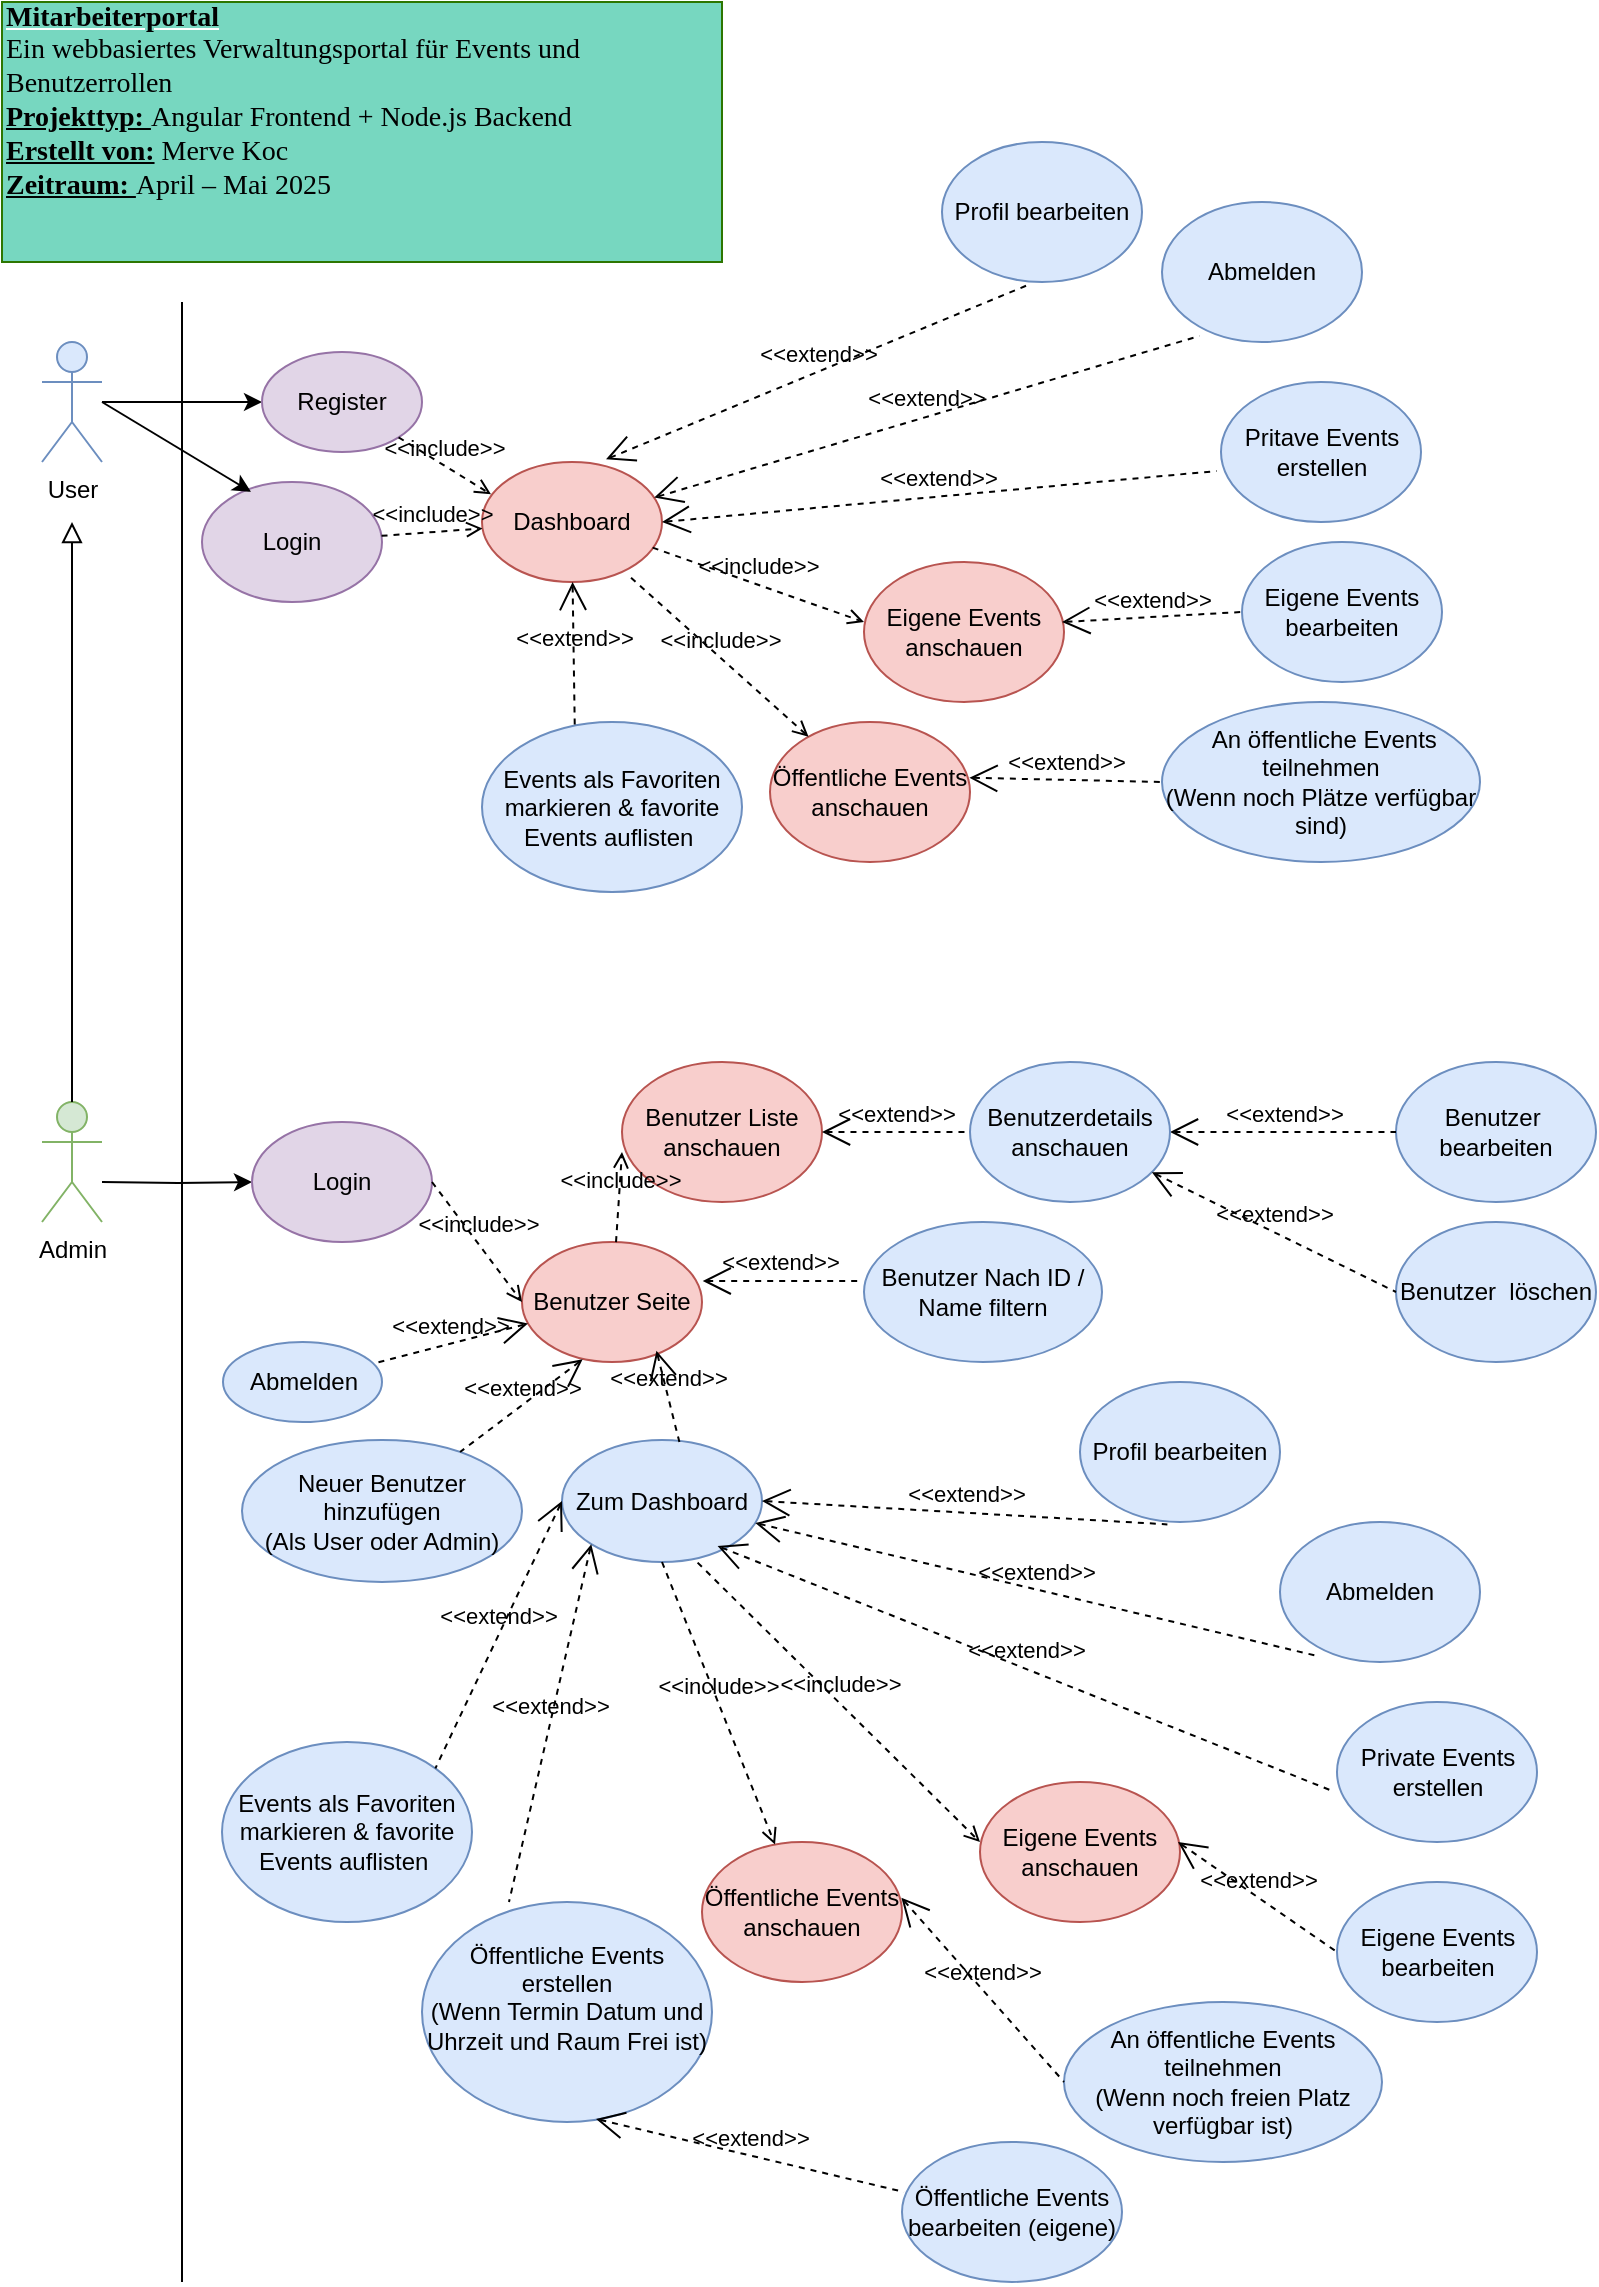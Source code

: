 <mxfile version="27.0.2">
  <diagram id="C5RBs43oDa-KdzZeNtuy" name="Page-1">
    <mxGraphModel dx="1426" dy="841" grid="1" gridSize="10" guides="1" tooltips="1" connect="1" arrows="1" fold="1" page="1" pageScale="1" pageWidth="827" pageHeight="1169" math="0" shadow="0">
      <root>
        <mxCell id="WIyWlLk6GJQsqaUBKTNV-0" />
        <mxCell id="WIyWlLk6GJQsqaUBKTNV-1" parent="WIyWlLk6GJQsqaUBKTNV-0" />
        <mxCell id="_L9KGP1lSlUrzWMtIWnS-0" value="User" style="shape=umlActor;verticalLabelPosition=bottom;verticalAlign=top;html=1;outlineConnect=0;fillColor=#dae8fc;strokeColor=#6c8ebf;" parent="WIyWlLk6GJQsqaUBKTNV-1" vertex="1">
          <mxGeometry x="50" y="180" width="30" height="60" as="geometry" />
        </mxCell>
        <mxCell id="_L9KGP1lSlUrzWMtIWnS-47" style="edgeStyle=orthogonalEdgeStyle;rounded=0;orthogonalLoop=1;jettySize=auto;html=1;entryX=0;entryY=0.5;entryDx=0;entryDy=0;" parent="WIyWlLk6GJQsqaUBKTNV-1" target="_L9KGP1lSlUrzWMtIWnS-42" edge="1">
          <mxGeometry relative="1" as="geometry">
            <mxPoint x="80" y="600" as="sourcePoint" />
          </mxGeometry>
        </mxCell>
        <mxCell id="_L9KGP1lSlUrzWMtIWnS-1" value="Admin" style="shape=umlActor;verticalLabelPosition=bottom;verticalAlign=top;html=1;outlineConnect=0;fillColor=#d5e8d4;strokeColor=#82b366;" parent="WIyWlLk6GJQsqaUBKTNV-1" vertex="1">
          <mxGeometry x="50" y="560" width="30" height="60" as="geometry" />
        </mxCell>
        <mxCell id="_L9KGP1lSlUrzWMtIWnS-2" value="" style="endArrow=none;html=1;rounded=0;" parent="WIyWlLk6GJQsqaUBKTNV-1" edge="1">
          <mxGeometry width="50" height="50" relative="1" as="geometry">
            <mxPoint x="120" y="1150" as="sourcePoint" />
            <mxPoint x="120" y="160" as="targetPoint" />
          </mxGeometry>
        </mxCell>
        <mxCell id="_L9KGP1lSlUrzWMtIWnS-3" value="Login" style="ellipse;whiteSpace=wrap;html=1;fillColor=#e1d5e7;strokeColor=#9673a6;" parent="WIyWlLk6GJQsqaUBKTNV-1" vertex="1">
          <mxGeometry x="130" y="250" width="90" height="60" as="geometry" />
        </mxCell>
        <mxCell id="_L9KGP1lSlUrzWMtIWnS-4" value="" style="endArrow=classic;html=1;rounded=0;entryX=0.272;entryY=0.082;entryDx=0;entryDy=0;entryPerimeter=0;" parent="WIyWlLk6GJQsqaUBKTNV-1" target="_L9KGP1lSlUrzWMtIWnS-3" edge="1">
          <mxGeometry width="50" height="50" relative="1" as="geometry">
            <mxPoint x="80" y="210" as="sourcePoint" />
            <mxPoint x="280" y="220" as="targetPoint" />
            <Array as="points" />
          </mxGeometry>
        </mxCell>
        <mxCell id="_L9KGP1lSlUrzWMtIWnS-6" value="" style="endArrow=classic;html=1;rounded=0;" parent="WIyWlLk6GJQsqaUBKTNV-1" source="_L9KGP1lSlUrzWMtIWnS-0" edge="1">
          <mxGeometry width="50" height="50" relative="1" as="geometry">
            <mxPoint x="110" y="250" as="sourcePoint" />
            <mxPoint x="160" y="210" as="targetPoint" />
          </mxGeometry>
        </mxCell>
        <mxCell id="_L9KGP1lSlUrzWMtIWnS-7" value="Register" style="ellipse;whiteSpace=wrap;html=1;fillColor=#e1d5e7;strokeColor=#9673a6;" parent="WIyWlLk6GJQsqaUBKTNV-1" vertex="1">
          <mxGeometry x="160" y="185" width="80" height="50" as="geometry" />
        </mxCell>
        <mxCell id="_L9KGP1lSlUrzWMtIWnS-8" value="Dashboard" style="ellipse;whiteSpace=wrap;html=1;fillColor=#f8cecc;strokeColor=#b85450;" parent="WIyWlLk6GJQsqaUBKTNV-1" vertex="1">
          <mxGeometry x="270" y="240" width="90" height="60" as="geometry" />
        </mxCell>
        <mxCell id="_L9KGP1lSlUrzWMtIWnS-13" value="Profil bearbeiten" style="ellipse;whiteSpace=wrap;html=1;fillColor=#dae8fc;strokeColor=#6c8ebf;" parent="WIyWlLk6GJQsqaUBKTNV-1" vertex="1">
          <mxGeometry x="500" y="80" width="100" height="70" as="geometry" />
        </mxCell>
        <mxCell id="_L9KGP1lSlUrzWMtIWnS-15" value="Abmelden" style="ellipse;whiteSpace=wrap;html=1;fillColor=#dae8fc;strokeColor=#6c8ebf;" parent="WIyWlLk6GJQsqaUBKTNV-1" vertex="1">
          <mxGeometry x="610" y="110" width="100" height="70" as="geometry" />
        </mxCell>
        <mxCell id="_L9KGP1lSlUrzWMtIWnS-17" value="Pritave Events erstellen" style="ellipse;whiteSpace=wrap;html=1;fillColor=#dae8fc;strokeColor=#6c8ebf;" parent="WIyWlLk6GJQsqaUBKTNV-1" vertex="1">
          <mxGeometry x="639.5" y="200" width="100" height="70" as="geometry" />
        </mxCell>
        <mxCell id="_L9KGP1lSlUrzWMtIWnS-20" value="Eigene Events anschauen" style="ellipse;whiteSpace=wrap;html=1;fillColor=#f8cecc;strokeColor=#b85450;" parent="WIyWlLk6GJQsqaUBKTNV-1" vertex="1">
          <mxGeometry x="461" y="290" width="100" height="70" as="geometry" />
        </mxCell>
        <mxCell id="_L9KGP1lSlUrzWMtIWnS-22" value="Öffentliche Events anschauen" style="ellipse;whiteSpace=wrap;html=1;fillColor=#f8cecc;strokeColor=#b85450;" parent="WIyWlLk6GJQsqaUBKTNV-1" vertex="1">
          <mxGeometry x="414" y="370" width="100" height="70" as="geometry" />
        </mxCell>
        <mxCell id="_L9KGP1lSlUrzWMtIWnS-24" value="Eigene Events bearbeiten" style="ellipse;whiteSpace=wrap;html=1;fillColor=#dae8fc;strokeColor=#6c8ebf;" parent="WIyWlLk6GJQsqaUBKTNV-1" vertex="1">
          <mxGeometry x="650" y="280" width="100" height="70" as="geometry" />
        </mxCell>
        <mxCell id="_L9KGP1lSlUrzWMtIWnS-26" value="&amp;nbsp;An öffentliche Events teilnehmen&lt;div&gt;(Wenn noch Plätze verfügbar sind)&lt;/div&gt;" style="ellipse;whiteSpace=wrap;html=1;fillColor=#dae8fc;strokeColor=#6c8ebf;" parent="WIyWlLk6GJQsqaUBKTNV-1" vertex="1">
          <mxGeometry x="610" y="360" width="159" height="80" as="geometry" />
        </mxCell>
        <mxCell id="_L9KGP1lSlUrzWMtIWnS-27" value="&amp;lt;&amp;lt;include&amp;gt;&amp;gt;" style="edgeStyle=none;html=1;endArrow=open;verticalAlign=bottom;dashed=1;labelBackgroundColor=none;rounded=0;exitX=1;exitY=1;exitDx=0;exitDy=0;entryX=0.05;entryY=0.269;entryDx=0;entryDy=0;entryPerimeter=0;" parent="WIyWlLk6GJQsqaUBKTNV-1" source="_L9KGP1lSlUrzWMtIWnS-7" target="_L9KGP1lSlUrzWMtIWnS-8" edge="1">
          <mxGeometry width="160" relative="1" as="geometry">
            <mxPoint x="130" y="250" as="sourcePoint" />
            <mxPoint x="290" y="250" as="targetPoint" />
          </mxGeometry>
        </mxCell>
        <mxCell id="_L9KGP1lSlUrzWMtIWnS-28" value="&amp;lt;&amp;lt;extend&amp;gt;&amp;gt;" style="edgeStyle=none;html=1;startArrow=open;endArrow=none;startSize=12;verticalAlign=bottom;dashed=1;labelBackgroundColor=none;rounded=0;entryX=0.437;entryY=1.017;entryDx=0;entryDy=0;entryPerimeter=0;exitX=0.689;exitY=-0.022;exitDx=0;exitDy=0;exitPerimeter=0;" parent="WIyWlLk6GJQsqaUBKTNV-1" source="_L9KGP1lSlUrzWMtIWnS-8" target="_L9KGP1lSlUrzWMtIWnS-13" edge="1">
          <mxGeometry width="160" relative="1" as="geometry">
            <mxPoint x="320" y="240" as="sourcePoint" />
            <mxPoint x="460" y="450" as="targetPoint" />
          </mxGeometry>
        </mxCell>
        <mxCell id="_L9KGP1lSlUrzWMtIWnS-29" value="&amp;lt;&amp;lt;extend&amp;gt;&amp;gt;" style="edgeStyle=none;html=1;startArrow=open;endArrow=none;startSize=12;verticalAlign=bottom;dashed=1;labelBackgroundColor=none;rounded=0;entryX=0.187;entryY=0.957;entryDx=0;entryDy=0;entryPerimeter=0;" parent="WIyWlLk6GJQsqaUBKTNV-1" source="_L9KGP1lSlUrzWMtIWnS-8" target="_L9KGP1lSlUrzWMtIWnS-15" edge="1">
          <mxGeometry width="160" relative="1" as="geometry">
            <mxPoint x="330" y="250" as="sourcePoint" />
            <mxPoint x="334" y="201" as="targetPoint" />
          </mxGeometry>
        </mxCell>
        <mxCell id="_L9KGP1lSlUrzWMtIWnS-30" value="&amp;lt;&amp;lt;extend&amp;gt;&amp;gt;" style="edgeStyle=none;html=1;startArrow=open;endArrow=none;startSize=12;verticalAlign=bottom;dashed=1;labelBackgroundColor=none;rounded=0;entryX=-0.022;entryY=0.636;entryDx=0;entryDy=0;entryPerimeter=0;exitX=1;exitY=0.5;exitDx=0;exitDy=0;" parent="WIyWlLk6GJQsqaUBKTNV-1" source="_L9KGP1lSlUrzWMtIWnS-8" target="_L9KGP1lSlUrzWMtIWnS-17" edge="1">
          <mxGeometry width="160" relative="1" as="geometry">
            <mxPoint x="350" y="255" as="sourcePoint" />
            <mxPoint x="409" y="197" as="targetPoint" />
          </mxGeometry>
        </mxCell>
        <mxCell id="_L9KGP1lSlUrzWMtIWnS-32" value="&amp;lt;&amp;lt;include&amp;gt;&amp;gt;" style="edgeStyle=none;html=1;endArrow=open;verticalAlign=bottom;dashed=1;labelBackgroundColor=none;rounded=0;entryX=0;entryY=0.429;entryDx=0;entryDy=0;entryPerimeter=0;exitX=0.948;exitY=0.714;exitDx=0;exitDy=0;exitPerimeter=0;" parent="WIyWlLk6GJQsqaUBKTNV-1" source="_L9KGP1lSlUrzWMtIWnS-8" target="_L9KGP1lSlUrzWMtIWnS-20" edge="1">
          <mxGeometry width="160" relative="1" as="geometry">
            <mxPoint x="350" y="280" as="sourcePoint" />
            <mxPoint x="510" y="280" as="targetPoint" />
          </mxGeometry>
        </mxCell>
        <mxCell id="_L9KGP1lSlUrzWMtIWnS-33" value="&amp;lt;&amp;lt;extend&amp;gt;&amp;gt;" style="edgeStyle=none;html=1;startArrow=open;endArrow=none;startSize=12;verticalAlign=bottom;dashed=1;labelBackgroundColor=none;rounded=0;entryX=0;entryY=0.5;entryDx=0;entryDy=0;exitX=0.99;exitY=0.429;exitDx=0;exitDy=0;exitPerimeter=0;" parent="WIyWlLk6GJQsqaUBKTNV-1" source="_L9KGP1lSlUrzWMtIWnS-20" target="_L9KGP1lSlUrzWMtIWnS-24" edge="1">
          <mxGeometry width="160" relative="1" as="geometry">
            <mxPoint x="371" y="271" as="sourcePoint" />
            <mxPoint x="469" y="220" as="targetPoint" />
          </mxGeometry>
        </mxCell>
        <mxCell id="_L9KGP1lSlUrzWMtIWnS-34" value="&amp;lt;&amp;lt;extend&amp;gt;&amp;gt;" style="edgeStyle=none;html=1;startArrow=open;endArrow=none;startSize=12;verticalAlign=bottom;dashed=1;labelBackgroundColor=none;rounded=0;entryX=0;entryY=0.5;entryDx=0;entryDy=0;exitX=0.997;exitY=0.398;exitDx=0;exitDy=0;exitPerimeter=0;" parent="WIyWlLk6GJQsqaUBKTNV-1" source="_L9KGP1lSlUrzWMtIWnS-22" target="_L9KGP1lSlUrzWMtIWnS-26" edge="1">
          <mxGeometry width="160" relative="1" as="geometry">
            <mxPoint x="490" y="362.5" as="sourcePoint" />
            <mxPoint x="570" y="357.5" as="targetPoint" />
          </mxGeometry>
        </mxCell>
        <mxCell id="_L9KGP1lSlUrzWMtIWnS-35" value="&amp;lt;&amp;lt;include&amp;gt;&amp;gt;" style="edgeStyle=none;html=1;endArrow=open;verticalAlign=bottom;dashed=1;labelBackgroundColor=none;rounded=0;exitX=0.828;exitY=0.964;exitDx=0;exitDy=0;exitPerimeter=0;" parent="WIyWlLk6GJQsqaUBKTNV-1" source="_L9KGP1lSlUrzWMtIWnS-8" target="_L9KGP1lSlUrzWMtIWnS-22" edge="1">
          <mxGeometry width="160" relative="1" as="geometry">
            <mxPoint x="350" y="310" as="sourcePoint" />
            <mxPoint x="430" y="300" as="targetPoint" />
          </mxGeometry>
        </mxCell>
        <mxCell id="_L9KGP1lSlUrzWMtIWnS-36" value="&amp;lt;&amp;lt;include&amp;gt;&amp;gt;" style="edgeStyle=none;html=1;endArrow=open;verticalAlign=bottom;dashed=1;labelBackgroundColor=none;rounded=0;" parent="WIyWlLk6GJQsqaUBKTNV-1" source="_L9KGP1lSlUrzWMtIWnS-3" target="_L9KGP1lSlUrzWMtIWnS-8" edge="1">
          <mxGeometry width="160" relative="1" as="geometry">
            <mxPoint x="220" y="320" as="sourcePoint" />
            <mxPoint x="380" y="320" as="targetPoint" />
          </mxGeometry>
        </mxCell>
        <mxCell id="_L9KGP1lSlUrzWMtIWnS-38" value="" style="endArrow=block;startArrow=none;endFill=0;startFill=0;endSize=8;html=1;verticalAlign=bottom;dashed=1;labelBackgroundColor=none;rounded=0;exitX=0.5;exitY=0;exitDx=0;exitDy=0;exitPerimeter=0;" parent="WIyWlLk6GJQsqaUBKTNV-1" source="_L9KGP1lSlUrzWMtIWnS-1" edge="1">
          <mxGeometry width="160" relative="1" as="geometry">
            <mxPoint x="-70" y="330" as="sourcePoint" />
            <mxPoint x="65" y="270" as="targetPoint" />
          </mxGeometry>
        </mxCell>
        <mxCell id="_L9KGP1lSlUrzWMtIWnS-40" value="" style="endArrow=none;html=1;rounded=0;exitX=0.5;exitY=0;exitDx=0;exitDy=0;exitPerimeter=0;" parent="WIyWlLk6GJQsqaUBKTNV-1" source="_L9KGP1lSlUrzWMtIWnS-1" edge="1">
          <mxGeometry width="50" height="50" relative="1" as="geometry">
            <mxPoint x="20" y="340" as="sourcePoint" />
            <mxPoint x="65" y="280" as="targetPoint" />
          </mxGeometry>
        </mxCell>
        <mxCell id="_L9KGP1lSlUrzWMtIWnS-42" value="Login" style="ellipse;whiteSpace=wrap;html=1;fillColor=#e1d5e7;strokeColor=#9673a6;" parent="WIyWlLk6GJQsqaUBKTNV-1" vertex="1">
          <mxGeometry x="155" y="570" width="90" height="60" as="geometry" />
        </mxCell>
        <mxCell id="_L9KGP1lSlUrzWMtIWnS-48" value="Benutzer Seite" style="ellipse;whiteSpace=wrap;html=1;fillColor=#f8cecc;strokeColor=#b85450;" parent="WIyWlLk6GJQsqaUBKTNV-1" vertex="1">
          <mxGeometry x="290" y="630" width="90" height="60" as="geometry" />
        </mxCell>
        <mxCell id="_L9KGP1lSlUrzWMtIWnS-49" value="&amp;lt;&amp;lt;include&amp;gt;&amp;gt;" style="edgeStyle=none;html=1;endArrow=open;verticalAlign=bottom;dashed=1;labelBackgroundColor=none;rounded=0;entryX=0;entryY=0.5;entryDx=0;entryDy=0;exitX=1;exitY=0.5;exitDx=0;exitDy=0;" parent="WIyWlLk6GJQsqaUBKTNV-1" source="_L9KGP1lSlUrzWMtIWnS-42" target="_L9KGP1lSlUrzWMtIWnS-48" edge="1">
          <mxGeometry width="160" relative="1" as="geometry">
            <mxPoint x="260" y="602" as="sourcePoint" />
            <mxPoint x="310" y="598" as="targetPoint" />
          </mxGeometry>
        </mxCell>
        <mxCell id="_L9KGP1lSlUrzWMtIWnS-51" value="Benutzer Liste anschauen" style="ellipse;whiteSpace=wrap;html=1;fillColor=#f8cecc;strokeColor=#b85450;" parent="WIyWlLk6GJQsqaUBKTNV-1" vertex="1">
          <mxGeometry x="340" y="540" width="100" height="70" as="geometry" />
        </mxCell>
        <mxCell id="_L9KGP1lSlUrzWMtIWnS-52" value="Benutzer&amp;nbsp; bearbeiten" style="ellipse;whiteSpace=wrap;html=1;fillColor=#dae8fc;strokeColor=#6c8ebf;" parent="WIyWlLk6GJQsqaUBKTNV-1" vertex="1">
          <mxGeometry x="727" y="540" width="100" height="70" as="geometry" />
        </mxCell>
        <mxCell id="_L9KGP1lSlUrzWMtIWnS-54" value="&amp;lt;&amp;lt;include&amp;gt;&amp;gt;" style="html=1;verticalAlign=bottom;labelBackgroundColor=none;endArrow=open;endFill=0;dashed=1;rounded=0;entryX=0;entryY=0.643;entryDx=0;entryDy=0;entryPerimeter=0;" parent="WIyWlLk6GJQsqaUBKTNV-1" source="_L9KGP1lSlUrzWMtIWnS-48" target="_L9KGP1lSlUrzWMtIWnS-51" edge="1">
          <mxGeometry width="160" relative="1" as="geometry">
            <mxPoint x="260" y="590" as="sourcePoint" />
            <mxPoint x="420" y="590" as="targetPoint" />
          </mxGeometry>
        </mxCell>
        <mxCell id="_L9KGP1lSlUrzWMtIWnS-55" value="&amp;lt;&amp;lt;extend&amp;gt;&amp;gt;" style="edgeStyle=none;html=1;startArrow=open;endArrow=none;startSize=12;verticalAlign=bottom;dashed=1;labelBackgroundColor=none;rounded=0;entryX=0;entryY=0.5;entryDx=0;entryDy=0;exitX=1;exitY=0.5;exitDx=0;exitDy=0;" parent="WIyWlLk6GJQsqaUBKTNV-1" source="_L9KGP1lSlUrzWMtIWnS-56" edge="1">
          <mxGeometry width="160" relative="1" as="geometry">
            <mxPoint x="514" y="610" as="sourcePoint" />
            <mxPoint x="727" y="575" as="targetPoint" />
          </mxGeometry>
        </mxCell>
        <mxCell id="_L9KGP1lSlUrzWMtIWnS-56" value="Benutzerdetails anschauen" style="ellipse;whiteSpace=wrap;html=1;fillColor=#dae8fc;strokeColor=#6c8ebf;" parent="WIyWlLk6GJQsqaUBKTNV-1" vertex="1">
          <mxGeometry x="514" y="540" width="100" height="70" as="geometry" />
        </mxCell>
        <mxCell id="_L9KGP1lSlUrzWMtIWnS-57" value="&amp;lt;&amp;lt;extend&amp;gt;&amp;gt;" style="edgeStyle=none;html=1;startArrow=open;endArrow=none;startSize=12;verticalAlign=bottom;dashed=1;labelBackgroundColor=none;rounded=0;exitX=1;exitY=0.5;exitDx=0;exitDy=0;" parent="WIyWlLk6GJQsqaUBKTNV-1" source="_L9KGP1lSlUrzWMtIWnS-51" target="_L9KGP1lSlUrzWMtIWnS-56" edge="1">
          <mxGeometry width="160" relative="1" as="geometry">
            <mxPoint x="560" y="610" as="sourcePoint" />
            <mxPoint x="660" y="610" as="targetPoint" />
          </mxGeometry>
        </mxCell>
        <mxCell id="_L9KGP1lSlUrzWMtIWnS-58" value="Benutzer Nach ID / Name filtern" style="ellipse;whiteSpace=wrap;html=1;fillColor=#dae8fc;strokeColor=#6c8ebf;" parent="WIyWlLk6GJQsqaUBKTNV-1" vertex="1">
          <mxGeometry x="461" y="620" width="119" height="70" as="geometry" />
        </mxCell>
        <mxCell id="_L9KGP1lSlUrzWMtIWnS-59" value="&amp;lt;&amp;lt;extend&amp;gt;&amp;gt;" style="edgeStyle=none;html=1;startArrow=open;endArrow=none;startSize=12;verticalAlign=bottom;dashed=1;labelBackgroundColor=none;rounded=0;exitX=1.004;exitY=0.325;exitDx=0;exitDy=0;entryX=-0.022;entryY=0.421;entryDx=0;entryDy=0;entryPerimeter=0;exitPerimeter=0;" parent="WIyWlLk6GJQsqaUBKTNV-1" source="_L9KGP1lSlUrzWMtIWnS-48" target="_L9KGP1lSlUrzWMtIWnS-58" edge="1">
          <mxGeometry width="160" relative="1" as="geometry">
            <mxPoint x="450" y="585" as="sourcePoint" />
            <mxPoint x="524" y="585" as="targetPoint" />
          </mxGeometry>
        </mxCell>
        <mxCell id="_L9KGP1lSlUrzWMtIWnS-60" value="Benutzer&amp;nbsp; löschen" style="ellipse;whiteSpace=wrap;html=1;fillColor=#dae8fc;strokeColor=#6c8ebf;" parent="WIyWlLk6GJQsqaUBKTNV-1" vertex="1">
          <mxGeometry x="727" y="620" width="100" height="70" as="geometry" />
        </mxCell>
        <mxCell id="_L9KGP1lSlUrzWMtIWnS-61" value="&amp;lt;&amp;lt;extend&amp;gt;&amp;gt;" style="edgeStyle=none;html=1;startArrow=open;endArrow=none;startSize=12;verticalAlign=bottom;dashed=1;labelBackgroundColor=none;rounded=0;entryX=0;entryY=0.5;entryDx=0;entryDy=0;" parent="WIyWlLk6GJQsqaUBKTNV-1" source="_L9KGP1lSlUrzWMtIWnS-56" edge="1">
          <mxGeometry width="160" relative="1" as="geometry">
            <mxPoint x="610" y="645" as="sourcePoint" />
            <mxPoint x="727" y="655" as="targetPoint" />
          </mxGeometry>
        </mxCell>
        <mxCell id="_L9KGP1lSlUrzWMtIWnS-62" value="Abmelden" style="ellipse;whiteSpace=wrap;html=1;fillColor=#dae8fc;strokeColor=#6c8ebf;" parent="WIyWlLk6GJQsqaUBKTNV-1" vertex="1">
          <mxGeometry x="140.5" y="680" width="79.5" height="40" as="geometry" />
        </mxCell>
        <mxCell id="_L9KGP1lSlUrzWMtIWnS-63" value="&amp;lt;&amp;lt;extend&amp;gt;&amp;gt;" style="edgeStyle=none;html=1;startArrow=open;endArrow=none;startSize=12;verticalAlign=bottom;dashed=1;labelBackgroundColor=none;rounded=0;" parent="WIyWlLk6GJQsqaUBKTNV-1" source="_L9KGP1lSlUrzWMtIWnS-48" target="_L9KGP1lSlUrzWMtIWnS-62" edge="1">
          <mxGeometry width="160" relative="1" as="geometry">
            <mxPoint x="380" y="730" as="sourcePoint" />
            <mxPoint x="524" y="665" as="targetPoint" />
          </mxGeometry>
        </mxCell>
        <mxCell id="_L9KGP1lSlUrzWMtIWnS-64" value="Neuer Benutzer hinzufügen&lt;div&gt;(Als User oder Admin)&lt;/div&gt;" style="ellipse;whiteSpace=wrap;html=1;fillColor=#dae8fc;strokeColor=#6c8ebf;" parent="WIyWlLk6GJQsqaUBKTNV-1" vertex="1">
          <mxGeometry x="150" y="729" width="140" height="71" as="geometry" />
        </mxCell>
        <mxCell id="_L9KGP1lSlUrzWMtIWnS-65" value="&amp;lt;&amp;lt;extend&amp;gt;&amp;gt;" style="edgeStyle=none;html=1;startArrow=open;endArrow=none;startSize=12;verticalAlign=bottom;dashed=1;labelBackgroundColor=none;rounded=0;exitX=0.337;exitY=0.978;exitDx=0;exitDy=0;exitPerimeter=0;" parent="WIyWlLk6GJQsqaUBKTNV-1" source="_L9KGP1lSlUrzWMtIWnS-48" target="_L9KGP1lSlUrzWMtIWnS-64" edge="1">
          <mxGeometry width="160" relative="1" as="geometry">
            <mxPoint x="332.5" y="720" as="sourcePoint" />
            <mxPoint x="563.5" y="714" as="targetPoint" />
          </mxGeometry>
        </mxCell>
        <mxCell id="_L9KGP1lSlUrzWMtIWnS-66" value="Zum Dashboard" style="ellipse;whiteSpace=wrap;html=1;fillColor=#dae8fc;strokeColor=#6c8ebf;" parent="WIyWlLk6GJQsqaUBKTNV-1" vertex="1">
          <mxGeometry x="310" y="729" width="100" height="61" as="geometry" />
        </mxCell>
        <mxCell id="_L9KGP1lSlUrzWMtIWnS-69" value="Profil bearbeiten" style="ellipse;whiteSpace=wrap;html=1;fillColor=#dae8fc;strokeColor=#6c8ebf;" parent="WIyWlLk6GJQsqaUBKTNV-1" vertex="1">
          <mxGeometry x="569" y="700" width="100" height="70" as="geometry" />
        </mxCell>
        <mxCell id="_L9KGP1lSlUrzWMtIWnS-70" value="Abmelden" style="ellipse;whiteSpace=wrap;html=1;fillColor=#dae8fc;strokeColor=#6c8ebf;" parent="WIyWlLk6GJQsqaUBKTNV-1" vertex="1">
          <mxGeometry x="669" y="770" width="100" height="70" as="geometry" />
        </mxCell>
        <mxCell id="_L9KGP1lSlUrzWMtIWnS-71" value="Private Events erstellen" style="ellipse;whiteSpace=wrap;html=1;fillColor=#dae8fc;strokeColor=#6c8ebf;" parent="WIyWlLk6GJQsqaUBKTNV-1" vertex="1">
          <mxGeometry x="697.5" y="860" width="100" height="70" as="geometry" />
        </mxCell>
        <mxCell id="_L9KGP1lSlUrzWMtIWnS-72" value="Eigene Events anschauen" style="ellipse;whiteSpace=wrap;html=1;fillColor=#f8cecc;strokeColor=#b85450;" parent="WIyWlLk6GJQsqaUBKTNV-1" vertex="1">
          <mxGeometry x="519" y="900" width="100" height="70" as="geometry" />
        </mxCell>
        <mxCell id="_L9KGP1lSlUrzWMtIWnS-73" value="Öffentliche Events anschauen" style="ellipse;whiteSpace=wrap;html=1;fillColor=#f8cecc;strokeColor=#b85450;" parent="WIyWlLk6GJQsqaUBKTNV-1" vertex="1">
          <mxGeometry x="380" y="930" width="100" height="70" as="geometry" />
        </mxCell>
        <mxCell id="_L9KGP1lSlUrzWMtIWnS-74" value="Eigene Events bearbeiten" style="ellipse;whiteSpace=wrap;html=1;fillColor=#dae8fc;strokeColor=#6c8ebf;" parent="WIyWlLk6GJQsqaUBKTNV-1" vertex="1">
          <mxGeometry x="697.5" y="950" width="100" height="70" as="geometry" />
        </mxCell>
        <mxCell id="_L9KGP1lSlUrzWMtIWnS-75" value="An öffentliche Events teilnehmen&lt;div&gt;(Wenn noch freien Platz verfügbar ist)&lt;/div&gt;" style="ellipse;whiteSpace=wrap;html=1;fillColor=#dae8fc;strokeColor=#6c8ebf;" parent="WIyWlLk6GJQsqaUBKTNV-1" vertex="1">
          <mxGeometry x="561" y="1010" width="159" height="80" as="geometry" />
        </mxCell>
        <mxCell id="_L9KGP1lSlUrzWMtIWnS-76" value="&amp;lt;&amp;lt;extend&amp;gt;&amp;gt;" style="edgeStyle=none;html=1;startArrow=open;endArrow=none;startSize=12;verticalAlign=bottom;dashed=1;labelBackgroundColor=none;rounded=0;entryX=0.437;entryY=1.017;entryDx=0;entryDy=0;entryPerimeter=0;exitX=1;exitY=0.5;exitDx=0;exitDy=0;" parent="WIyWlLk6GJQsqaUBKTNV-1" source="_L9KGP1lSlUrzWMtIWnS-66" target="_L9KGP1lSlUrzWMtIWnS-69" edge="1">
          <mxGeometry x="0.005" width="160" relative="1" as="geometry">
            <mxPoint x="390" y="849" as="sourcePoint" />
            <mxPoint x="518" y="1060" as="targetPoint" />
            <mxPoint as="offset" />
          </mxGeometry>
        </mxCell>
        <mxCell id="_L9KGP1lSlUrzWMtIWnS-77" value="&amp;lt;&amp;lt;extend&amp;gt;&amp;gt;" style="edgeStyle=none;html=1;startArrow=open;endArrow=none;startSize=12;verticalAlign=bottom;dashed=1;labelBackgroundColor=none;rounded=0;entryX=0.187;entryY=0.957;entryDx=0;entryDy=0;entryPerimeter=0;" parent="WIyWlLk6GJQsqaUBKTNV-1" source="_L9KGP1lSlUrzWMtIWnS-66" target="_L9KGP1lSlUrzWMtIWnS-70" edge="1">
          <mxGeometry width="160" relative="1" as="geometry">
            <mxPoint x="414" y="868" as="sourcePoint" />
            <mxPoint x="392" y="811" as="targetPoint" />
          </mxGeometry>
        </mxCell>
        <mxCell id="_L9KGP1lSlUrzWMtIWnS-78" value="&amp;lt;&amp;lt;extend&amp;gt;&amp;gt;" style="edgeStyle=none;html=1;startArrow=open;endArrow=none;startSize=12;verticalAlign=bottom;dashed=1;labelBackgroundColor=none;rounded=0;entryX=-0.022;entryY=0.636;entryDx=0;entryDy=0;entryPerimeter=0;exitX=0.778;exitY=0.869;exitDx=0;exitDy=0;exitPerimeter=0;" parent="WIyWlLk6GJQsqaUBKTNV-1" source="_L9KGP1lSlUrzWMtIWnS-66" target="_L9KGP1lSlUrzWMtIWnS-71" edge="1">
          <mxGeometry width="160" relative="1" as="geometry">
            <mxPoint x="418" y="880" as="sourcePoint" />
            <mxPoint x="467" y="807" as="targetPoint" />
          </mxGeometry>
        </mxCell>
        <mxCell id="_L9KGP1lSlUrzWMtIWnS-79" value="&amp;lt;&amp;lt;include&amp;gt;&amp;gt;" style="edgeStyle=none;html=1;endArrow=open;verticalAlign=bottom;dashed=1;labelBackgroundColor=none;rounded=0;entryX=0;entryY=0.429;entryDx=0;entryDy=0;entryPerimeter=0;exitX=0.678;exitY=1.005;exitDx=0;exitDy=0;exitPerimeter=0;" parent="WIyWlLk6GJQsqaUBKTNV-1" source="_L9KGP1lSlUrzWMtIWnS-66" target="_L9KGP1lSlUrzWMtIWnS-72" edge="1">
          <mxGeometry width="160" relative="1" as="geometry">
            <mxPoint x="413" y="893" as="sourcePoint" />
            <mxPoint x="568" y="890" as="targetPoint" />
          </mxGeometry>
        </mxCell>
        <mxCell id="_L9KGP1lSlUrzWMtIWnS-80" value="&amp;lt;&amp;lt;extend&amp;gt;&amp;gt;" style="edgeStyle=none;html=1;startArrow=open;endArrow=none;startSize=12;verticalAlign=bottom;dashed=1;labelBackgroundColor=none;rounded=0;entryX=0;entryY=0.5;entryDx=0;entryDy=0;exitX=0.99;exitY=0.429;exitDx=0;exitDy=0;exitPerimeter=0;" parent="WIyWlLk6GJQsqaUBKTNV-1" source="_L9KGP1lSlUrzWMtIWnS-72" target="_L9KGP1lSlUrzWMtIWnS-74" edge="1">
          <mxGeometry width="160" relative="1" as="geometry">
            <mxPoint x="429" y="881" as="sourcePoint" />
            <mxPoint x="527" y="830" as="targetPoint" />
          </mxGeometry>
        </mxCell>
        <mxCell id="_L9KGP1lSlUrzWMtIWnS-81" value="&amp;lt;&amp;lt;extend&amp;gt;&amp;gt;" style="edgeStyle=none;html=1;startArrow=open;endArrow=none;startSize=12;verticalAlign=bottom;dashed=1;labelBackgroundColor=none;rounded=0;entryX=0;entryY=0.5;entryDx=0;entryDy=0;exitX=0.997;exitY=0.398;exitDx=0;exitDy=0;exitPerimeter=0;" parent="WIyWlLk6GJQsqaUBKTNV-1" source="_L9KGP1lSlUrzWMtIWnS-73" target="_L9KGP1lSlUrzWMtIWnS-75" edge="1">
          <mxGeometry width="160" relative="1" as="geometry">
            <mxPoint x="548" y="972.5" as="sourcePoint" />
            <mxPoint x="628" y="967.5" as="targetPoint" />
          </mxGeometry>
        </mxCell>
        <mxCell id="_L9KGP1lSlUrzWMtIWnS-82" value="&amp;lt;&amp;lt;include&amp;gt;&amp;gt;" style="edgeStyle=none;html=1;endArrow=open;verticalAlign=bottom;dashed=1;labelBackgroundColor=none;rounded=0;exitX=0.5;exitY=1;exitDx=0;exitDy=0;" parent="WIyWlLk6GJQsqaUBKTNV-1" source="_L9KGP1lSlUrzWMtIWnS-66" target="_L9KGP1lSlUrzWMtIWnS-73" edge="1">
          <mxGeometry width="160" relative="1" as="geometry">
            <mxPoint x="403" y="908" as="sourcePoint" />
            <mxPoint x="488" y="910" as="targetPoint" />
          </mxGeometry>
        </mxCell>
        <mxCell id="_L9KGP1lSlUrzWMtIWnS-83" value="Öffentliche Events erstellen&lt;div&gt;(Wenn Termin Datum und Uhrzeit und Raum Frei ist)&lt;br&gt;&lt;div&gt;&lt;br&gt;&lt;/div&gt;&lt;/div&gt;" style="ellipse;whiteSpace=wrap;html=1;fillColor=#dae8fc;strokeColor=#6c8ebf;" parent="WIyWlLk6GJQsqaUBKTNV-1" vertex="1">
          <mxGeometry x="240" y="960" width="145" height="110" as="geometry" />
        </mxCell>
        <mxCell id="_L9KGP1lSlUrzWMtIWnS-85" value="Öffentliche Events bearbeiten (eigene)" style="ellipse;whiteSpace=wrap;html=1;fillColor=#dae8fc;strokeColor=#6c8ebf;" parent="WIyWlLk6GJQsqaUBKTNV-1" vertex="1">
          <mxGeometry x="480" y="1080" width="110" height="69.98" as="geometry" />
        </mxCell>
        <mxCell id="_L9KGP1lSlUrzWMtIWnS-86" value="&amp;lt;&amp;lt;extend&amp;gt;&amp;gt;" style="edgeStyle=none;html=1;startArrow=open;endArrow=none;startSize=12;verticalAlign=bottom;dashed=1;labelBackgroundColor=none;rounded=0;entryX=0.009;entryY=0.357;entryDx=0;entryDy=0;exitX=0.6;exitY=0.986;exitDx=0;exitDy=0;exitPerimeter=0;entryPerimeter=0;" parent="WIyWlLk6GJQsqaUBKTNV-1" source="_L9KGP1lSlUrzWMtIWnS-83" target="_L9KGP1lSlUrzWMtIWnS-85" edge="1">
          <mxGeometry width="160" relative="1" as="geometry">
            <mxPoint x="150.5" y="1000" as="sourcePoint" />
            <mxPoint x="-90.5" y="930.02" as="targetPoint" />
          </mxGeometry>
        </mxCell>
        <mxCell id="_L9KGP1lSlUrzWMtIWnS-87" value="&amp;lt;&amp;lt;extend&amp;gt;&amp;gt;" style="edgeStyle=none;html=1;startArrow=open;endArrow=none;startSize=12;verticalAlign=bottom;dashed=1;labelBackgroundColor=none;rounded=0;entryX=0.3;entryY=0;entryDx=0;entryDy=0;entryPerimeter=0;exitX=0;exitY=1;exitDx=0;exitDy=0;" parent="WIyWlLk6GJQsqaUBKTNV-1" source="_L9KGP1lSlUrzWMtIWnS-66" target="_L9KGP1lSlUrzWMtIWnS-83" edge="1">
          <mxGeometry width="160" relative="1" as="geometry">
            <mxPoint x="398" y="792" as="sourcePoint" />
            <mxPoint x="705" y="915" as="targetPoint" />
          </mxGeometry>
        </mxCell>
        <mxCell id="_L9KGP1lSlUrzWMtIWnS-89" value="&lt;div&gt;&lt;b&gt;&lt;u&gt;&lt;font face=&quot;Times New Roman&quot; style=&quot;color: rgb(1, 1, 1); font-size: 14px;&quot;&gt;Mitarbeiterportal&lt;/font&gt;&lt;/u&gt;&lt;/b&gt;&lt;/div&gt;&lt;div&gt;&lt;font face=&quot;Times New Roman&quot; style=&quot;color: rgb(1, 1, 1); font-size: 14px;&quot;&gt;Ein webbasiertes Verwaltungsportal für Events und Benutzerrollen&lt;/font&gt;&lt;/div&gt;&lt;div&gt;&lt;font face=&quot;Times New Roman&quot; style=&quot;color: rgb(1, 1, 1); font-size: 14px;&quot;&gt;&lt;b&gt;&lt;u&gt;Projekttyp: &lt;/u&gt;&lt;/b&gt;Angular Frontend + Node.js Backend&amp;nbsp;&amp;nbsp;&lt;/font&gt;&lt;/div&gt;&lt;div&gt;&lt;font face=&quot;Times New Roman&quot; style=&quot;color: rgb(1, 1, 1); font-size: 14px;&quot;&gt;&lt;b&gt;&lt;u&gt;Erstellt von:&lt;/u&gt;&lt;/b&gt; Merve Koc&amp;nbsp;&amp;nbsp;&lt;/font&gt;&lt;/div&gt;&lt;div&gt;&lt;font face=&quot;Times New Roman&quot; style=&quot;color: rgb(1, 1, 1); font-size: 14px;&quot;&gt;&lt;b style=&quot;&quot;&gt;&lt;u&gt;Zeitraum: &lt;/u&gt;&lt;/b&gt;April – Mai 2025&amp;nbsp;&amp;nbsp;&lt;/font&gt;&lt;/div&gt;&lt;div&gt;&lt;font style=&quot;font-size: 14px;&quot; face=&quot;Times New Roman&quot;&gt;&lt;br&gt;&lt;/font&gt;&lt;/div&gt;&lt;div&gt;&lt;br&gt;&lt;/div&gt;" style="rounded=0;whiteSpace=wrap;html=1;align=left;fillColor=light-dark(#77D7C0,#4A890C);fontColor=#ffffff;strokeColor=#2D7600;" parent="WIyWlLk6GJQsqaUBKTNV-1" vertex="1">
          <mxGeometry x="30" y="10" width="360" height="130" as="geometry" />
        </mxCell>
        <mxCell id="_L9KGP1lSlUrzWMtIWnS-91" value="&amp;lt;&amp;lt;extend&amp;gt;&amp;gt;" style="edgeStyle=none;html=1;startArrow=open;endArrow=none;startSize=12;verticalAlign=bottom;dashed=1;labelBackgroundColor=none;rounded=0;entryX=0.587;entryY=0.017;entryDx=0;entryDy=0;entryPerimeter=0;exitX=0.747;exitY=0.906;exitDx=0;exitDy=0;exitPerimeter=0;" parent="WIyWlLk6GJQsqaUBKTNV-1" source="_L9KGP1lSlUrzWMtIWnS-48" target="_L9KGP1lSlUrzWMtIWnS-66" edge="1">
          <mxGeometry width="160" relative="1" as="geometry">
            <mxPoint x="360" y="690" as="sourcePoint" />
            <mxPoint x="468" y="659" as="targetPoint" />
          </mxGeometry>
        </mxCell>
        <mxCell id="_L9KGP1lSlUrzWMtIWnS-92" value="Events als Favoriten markieren &amp;amp; favorite Events auflisten&amp;nbsp;" style="ellipse;whiteSpace=wrap;html=1;fillColor=#dae8fc;strokeColor=#6c8ebf;" parent="WIyWlLk6GJQsqaUBKTNV-1" vertex="1">
          <mxGeometry x="270" y="370" width="130" height="85" as="geometry" />
        </mxCell>
        <mxCell id="_L9KGP1lSlUrzWMtIWnS-93" value="Events als Favoriten markieren &amp;amp; favorite Events auflisten&amp;nbsp;" style="ellipse;whiteSpace=wrap;html=1;fillColor=#dae8fc;strokeColor=#6c8ebf;" parent="WIyWlLk6GJQsqaUBKTNV-1" vertex="1">
          <mxGeometry x="140" y="880" width="125" height="90" as="geometry" />
        </mxCell>
        <mxCell id="_L9KGP1lSlUrzWMtIWnS-94" value="&amp;lt;&amp;lt;extend&amp;gt;&amp;gt;" style="edgeStyle=none;html=1;startArrow=open;endArrow=none;startSize=12;verticalAlign=bottom;dashed=1;labelBackgroundColor=none;rounded=0;entryX=1;entryY=0;entryDx=0;entryDy=0;exitX=0;exitY=0.5;exitDx=0;exitDy=0;" parent="WIyWlLk6GJQsqaUBKTNV-1" source="_L9KGP1lSlUrzWMtIWnS-66" target="_L9KGP1lSlUrzWMtIWnS-93" edge="1">
          <mxGeometry width="160" relative="1" as="geometry">
            <mxPoint x="335" y="791" as="sourcePoint" />
            <mxPoint x="294" y="970" as="targetPoint" />
          </mxGeometry>
        </mxCell>
        <mxCell id="_L9KGP1lSlUrzWMtIWnS-95" value="&amp;lt;&amp;lt;extend&amp;gt;&amp;gt;" style="edgeStyle=none;html=1;startArrow=open;endArrow=none;startSize=12;verticalAlign=bottom;dashed=1;labelBackgroundColor=none;rounded=0;entryX=0.357;entryY=0.049;entryDx=0;entryDy=0;entryPerimeter=0;" parent="WIyWlLk6GJQsqaUBKTNV-1" source="_L9KGP1lSlUrzWMtIWnS-8" target="_L9KGP1lSlUrzWMtIWnS-92" edge="1">
          <mxGeometry width="160" relative="1" as="geometry">
            <mxPoint x="524" y="408" as="sourcePoint" />
            <mxPoint x="620" y="410" as="targetPoint" />
          </mxGeometry>
        </mxCell>
      </root>
    </mxGraphModel>
  </diagram>
</mxfile>
